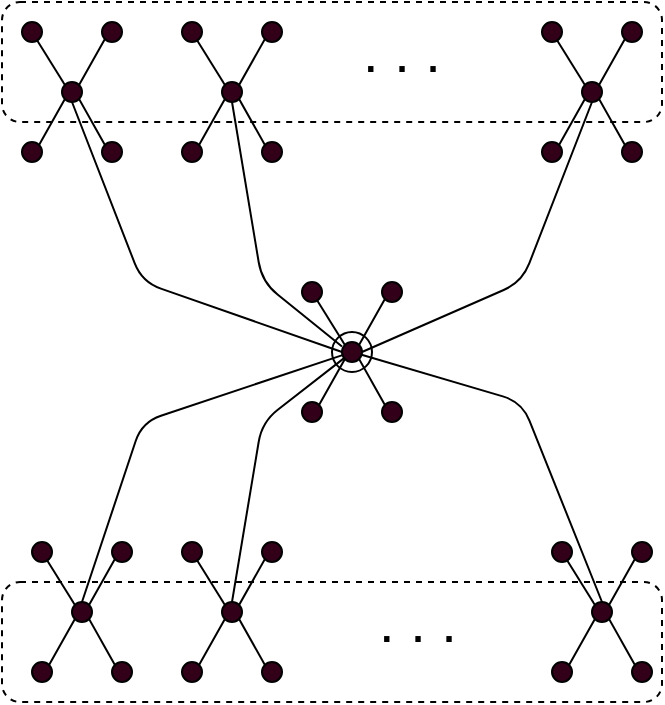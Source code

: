 <mxfile version="12.3.2" type="device" pages="1"><diagram id="JKT9m2sYlTY5TCumNvbe" name="Page-1"><mxGraphModel dx="546" dy="408" grid="1" gridSize="10" guides="1" tooltips="1" connect="1" arrows="1" fold="1" page="1" pageScale="1" pageWidth="850" pageHeight="1100" math="0" shadow="0"><root><mxCell id="0"/><mxCell id="1" parent="0"/><mxCell id="yA533VRyLKtDbiKbBju8-1" value="" style="ellipse;whiteSpace=wrap;html=1;aspect=fixed;fillColor=#33001A;" vertex="1" parent="1"><mxGeometry x="40" y="30" width="10" height="10" as="geometry"/></mxCell><mxCell id="yA533VRyLKtDbiKbBju8-2" value="" style="ellipse;whiteSpace=wrap;html=1;aspect=fixed;fillColor=#33001A;" vertex="1" parent="1"><mxGeometry x="80" y="30" width="10" height="10" as="geometry"/></mxCell><mxCell id="yA533VRyLKtDbiKbBju8-3" value="" style="ellipse;whiteSpace=wrap;html=1;aspect=fixed;fillColor=#33001A;" vertex="1" parent="1"><mxGeometry x="60" y="60" width="10" height="10" as="geometry"/></mxCell><mxCell id="yA533VRyLKtDbiKbBju8-4" value="" style="ellipse;whiteSpace=wrap;html=1;aspect=fixed;fillColor=#33001A;" vertex="1" parent="1"><mxGeometry x="40" y="90" width="10" height="10" as="geometry"/></mxCell><mxCell id="yA533VRyLKtDbiKbBju8-6" value="" style="ellipse;whiteSpace=wrap;html=1;aspect=fixed;fillColor=#33001A;" vertex="1" parent="1"><mxGeometry x="80" y="90" width="10" height="10" as="geometry"/></mxCell><mxCell id="yA533VRyLKtDbiKbBju8-7" value="" style="endArrow=none;html=1;exitX=0;exitY=0;exitDx=0;exitDy=0;" edge="1" parent="1" source="yA533VRyLKtDbiKbBju8-3" target="yA533VRyLKtDbiKbBju8-1"><mxGeometry width="50" height="50" relative="1" as="geometry"><mxPoint x="40" y="180" as="sourcePoint"/><mxPoint x="49" y="39" as="targetPoint"/></mxGeometry></mxCell><mxCell id="yA533VRyLKtDbiKbBju8-9" value="" style="endArrow=none;html=1;entryX=0;entryY=1;entryDx=0;entryDy=0;exitX=1;exitY=0;exitDx=0;exitDy=0;" edge="1" parent="1" source="yA533VRyLKtDbiKbBju8-3" target="yA533VRyLKtDbiKbBju8-2"><mxGeometry width="50" height="50" relative="1" as="geometry"><mxPoint x="40" y="180" as="sourcePoint"/><mxPoint x="90" y="130" as="targetPoint"/></mxGeometry></mxCell><mxCell id="yA533VRyLKtDbiKbBju8-10" value="" style="endArrow=none;html=1;entryX=0;entryY=1;entryDx=0;entryDy=0;exitX=1;exitY=0;exitDx=0;exitDy=0;" edge="1" parent="1" source="yA533VRyLKtDbiKbBju8-4" target="yA533VRyLKtDbiKbBju8-3"><mxGeometry width="50" height="50" relative="1" as="geometry"><mxPoint x="40" y="180" as="sourcePoint"/><mxPoint x="90" y="130" as="targetPoint"/></mxGeometry></mxCell><mxCell id="yA533VRyLKtDbiKbBju8-12" value="" style="endArrow=none;html=1;entryX=1;entryY=1;entryDx=0;entryDy=0;exitX=0;exitY=0;exitDx=0;exitDy=0;" edge="1" parent="1" source="yA533VRyLKtDbiKbBju8-6" target="yA533VRyLKtDbiKbBju8-3"><mxGeometry width="50" height="50" relative="1" as="geometry"><mxPoint x="40" y="170" as="sourcePoint"/><mxPoint x="90" y="120" as="targetPoint"/></mxGeometry></mxCell><mxCell id="yA533VRyLKtDbiKbBju8-13" value="" style="ellipse;whiteSpace=wrap;html=1;aspect=fixed;fillColor=#33001A;" vertex="1" parent="1"><mxGeometry x="120" y="30" width="10" height="10" as="geometry"/></mxCell><mxCell id="yA533VRyLKtDbiKbBju8-14" value="" style="ellipse;whiteSpace=wrap;html=1;aspect=fixed;fillColor=#33001A;" vertex="1" parent="1"><mxGeometry x="160" y="30" width="10" height="10" as="geometry"/></mxCell><mxCell id="yA533VRyLKtDbiKbBju8-15" value="" style="ellipse;whiteSpace=wrap;html=1;aspect=fixed;fillColor=#33001A;" vertex="1" parent="1"><mxGeometry x="140" y="60" width="10" height="10" as="geometry"/></mxCell><mxCell id="yA533VRyLKtDbiKbBju8-16" value="" style="ellipse;whiteSpace=wrap;html=1;aspect=fixed;fillColor=#33001A;" vertex="1" parent="1"><mxGeometry x="120" y="90" width="10" height="10" as="geometry"/></mxCell><mxCell id="yA533VRyLKtDbiKbBju8-17" value="" style="ellipse;whiteSpace=wrap;html=1;aspect=fixed;fillColor=#33001A;" vertex="1" parent="1"><mxGeometry x="160" y="90" width="10" height="10" as="geometry"/></mxCell><mxCell id="yA533VRyLKtDbiKbBju8-18" value="" style="endArrow=none;html=1;exitX=0;exitY=0;exitDx=0;exitDy=0;" edge="1" source="yA533VRyLKtDbiKbBju8-15" target="yA533VRyLKtDbiKbBju8-13" parent="1"><mxGeometry width="50" height="50" relative="1" as="geometry"><mxPoint x="120" y="180" as="sourcePoint"/><mxPoint x="129" y="39" as="targetPoint"/></mxGeometry></mxCell><mxCell id="yA533VRyLKtDbiKbBju8-19" value="" style="endArrow=none;html=1;entryX=0;entryY=1;entryDx=0;entryDy=0;exitX=1;exitY=0;exitDx=0;exitDy=0;" edge="1" source="yA533VRyLKtDbiKbBju8-15" target="yA533VRyLKtDbiKbBju8-14" parent="1"><mxGeometry width="50" height="50" relative="1" as="geometry"><mxPoint x="120" y="180" as="sourcePoint"/><mxPoint x="170" y="130" as="targetPoint"/></mxGeometry></mxCell><mxCell id="yA533VRyLKtDbiKbBju8-20" value="" style="endArrow=none;html=1;entryX=0;entryY=1;entryDx=0;entryDy=0;exitX=1;exitY=0;exitDx=0;exitDy=0;" edge="1" source="yA533VRyLKtDbiKbBju8-16" target="yA533VRyLKtDbiKbBju8-15" parent="1"><mxGeometry width="50" height="50" relative="1" as="geometry"><mxPoint x="120" y="180" as="sourcePoint"/><mxPoint x="170" y="130" as="targetPoint"/></mxGeometry></mxCell><mxCell id="yA533VRyLKtDbiKbBju8-21" value="" style="endArrow=none;html=1;entryX=1;entryY=1;entryDx=0;entryDy=0;exitX=0;exitY=0;exitDx=0;exitDy=0;" edge="1" source="yA533VRyLKtDbiKbBju8-17" target="yA533VRyLKtDbiKbBju8-15" parent="1"><mxGeometry width="50" height="50" relative="1" as="geometry"><mxPoint x="120" y="170" as="sourcePoint"/><mxPoint x="170" y="120" as="targetPoint"/></mxGeometry></mxCell><mxCell id="yA533VRyLKtDbiKbBju8-22" value="" style="ellipse;whiteSpace=wrap;html=1;aspect=fixed;fillColor=#33001A;" vertex="1" parent="1"><mxGeometry x="300" y="30" width="10" height="10" as="geometry"/></mxCell><mxCell id="yA533VRyLKtDbiKbBju8-23" value="" style="ellipse;whiteSpace=wrap;html=1;aspect=fixed;fillColor=#33001A;" vertex="1" parent="1"><mxGeometry x="340" y="30" width="10" height="10" as="geometry"/></mxCell><mxCell id="yA533VRyLKtDbiKbBju8-24" value="" style="ellipse;whiteSpace=wrap;html=1;aspect=fixed;fillColor=#33001A;" vertex="1" parent="1"><mxGeometry x="320" y="60" width="10" height="10" as="geometry"/></mxCell><mxCell id="yA533VRyLKtDbiKbBju8-25" value="" style="ellipse;whiteSpace=wrap;html=1;aspect=fixed;fillColor=#33001A;" vertex="1" parent="1"><mxGeometry x="300" y="90" width="10" height="10" as="geometry"/></mxCell><mxCell id="yA533VRyLKtDbiKbBju8-26" value="" style="ellipse;whiteSpace=wrap;html=1;aspect=fixed;fillColor=#33001A;" vertex="1" parent="1"><mxGeometry x="340" y="90" width="10" height="10" as="geometry"/></mxCell><mxCell id="yA533VRyLKtDbiKbBju8-27" value="" style="endArrow=none;html=1;exitX=0;exitY=0;exitDx=0;exitDy=0;" edge="1" source="yA533VRyLKtDbiKbBju8-24" target="yA533VRyLKtDbiKbBju8-22" parent="1"><mxGeometry width="50" height="50" relative="1" as="geometry"><mxPoint x="300" y="180" as="sourcePoint"/><mxPoint x="309" y="39" as="targetPoint"/></mxGeometry></mxCell><mxCell id="yA533VRyLKtDbiKbBju8-28" value="" style="endArrow=none;html=1;entryX=0;entryY=1;entryDx=0;entryDy=0;exitX=1;exitY=0;exitDx=0;exitDy=0;" edge="1" source="yA533VRyLKtDbiKbBju8-24" target="yA533VRyLKtDbiKbBju8-23" parent="1"><mxGeometry width="50" height="50" relative="1" as="geometry"><mxPoint x="300" y="180" as="sourcePoint"/><mxPoint x="350" y="130" as="targetPoint"/></mxGeometry></mxCell><mxCell id="yA533VRyLKtDbiKbBju8-29" value="" style="endArrow=none;html=1;entryX=0;entryY=1;entryDx=0;entryDy=0;exitX=1;exitY=0;exitDx=0;exitDy=0;" edge="1" source="yA533VRyLKtDbiKbBju8-25" target="yA533VRyLKtDbiKbBju8-24" parent="1"><mxGeometry width="50" height="50" relative="1" as="geometry"><mxPoint x="300" y="180" as="sourcePoint"/><mxPoint x="350" y="130" as="targetPoint"/></mxGeometry></mxCell><mxCell id="yA533VRyLKtDbiKbBju8-30" value="" style="endArrow=none;html=1;entryX=1;entryY=1;entryDx=0;entryDy=0;exitX=0;exitY=0;exitDx=0;exitDy=0;" edge="1" source="yA533VRyLKtDbiKbBju8-26" target="yA533VRyLKtDbiKbBju8-24" parent="1"><mxGeometry width="50" height="50" relative="1" as="geometry"><mxPoint x="300" y="170" as="sourcePoint"/><mxPoint x="350" y="120" as="targetPoint"/></mxGeometry></mxCell><mxCell id="yA533VRyLKtDbiKbBju8-49" value="" style="ellipse;whiteSpace=wrap;html=1;aspect=fixed;fillColor=#33001A;" vertex="1" parent="1"><mxGeometry x="180" y="160" width="10" height="10" as="geometry"/></mxCell><mxCell id="yA533VRyLKtDbiKbBju8-50" value="" style="ellipse;whiteSpace=wrap;html=1;aspect=fixed;fillColor=#33001A;" vertex="1" parent="1"><mxGeometry x="220" y="160" width="10" height="10" as="geometry"/></mxCell><mxCell id="yA533VRyLKtDbiKbBju8-51" value="" style="ellipse;whiteSpace=wrap;html=1;aspect=fixed;fillColor=#33001A;" vertex="1" parent="1"><mxGeometry x="200" y="190" width="10" height="10" as="geometry"/></mxCell><mxCell id="yA533VRyLKtDbiKbBju8-52" value="" style="ellipse;whiteSpace=wrap;html=1;aspect=fixed;fillColor=#33001A;" vertex="1" parent="1"><mxGeometry x="180" y="220" width="10" height="10" as="geometry"/></mxCell><mxCell id="yA533VRyLKtDbiKbBju8-53" value="" style="ellipse;whiteSpace=wrap;html=1;aspect=fixed;fillColor=#33001A;" vertex="1" parent="1"><mxGeometry x="220" y="220" width="10" height="10" as="geometry"/></mxCell><mxCell id="yA533VRyLKtDbiKbBju8-54" value="" style="endArrow=none;html=1;exitX=0;exitY=0;exitDx=0;exitDy=0;" edge="1" source="yA533VRyLKtDbiKbBju8-51" target="yA533VRyLKtDbiKbBju8-49" parent="1"><mxGeometry width="50" height="50" relative="1" as="geometry"><mxPoint x="180" y="310" as="sourcePoint"/><mxPoint x="189" y="169" as="targetPoint"/></mxGeometry></mxCell><mxCell id="yA533VRyLKtDbiKbBju8-55" value="" style="endArrow=none;html=1;entryX=0;entryY=1;entryDx=0;entryDy=0;exitX=1;exitY=0;exitDx=0;exitDy=0;" edge="1" source="yA533VRyLKtDbiKbBju8-51" target="yA533VRyLKtDbiKbBju8-50" parent="1"><mxGeometry width="50" height="50" relative="1" as="geometry"><mxPoint x="180" y="310" as="sourcePoint"/><mxPoint x="230" y="260" as="targetPoint"/></mxGeometry></mxCell><mxCell id="yA533VRyLKtDbiKbBju8-56" value="" style="endArrow=none;html=1;entryX=0;entryY=1;entryDx=0;entryDy=0;exitX=1;exitY=0;exitDx=0;exitDy=0;" edge="1" source="yA533VRyLKtDbiKbBju8-52" target="yA533VRyLKtDbiKbBju8-51" parent="1"><mxGeometry width="50" height="50" relative="1" as="geometry"><mxPoint x="180" y="310" as="sourcePoint"/><mxPoint x="230" y="260" as="targetPoint"/></mxGeometry></mxCell><mxCell id="yA533VRyLKtDbiKbBju8-57" value="" style="endArrow=none;html=1;entryX=1;entryY=1;entryDx=0;entryDy=0;exitX=0;exitY=0;exitDx=0;exitDy=0;" edge="1" source="yA533VRyLKtDbiKbBju8-53" target="yA533VRyLKtDbiKbBju8-51" parent="1"><mxGeometry width="50" height="50" relative="1" as="geometry"><mxPoint x="180" y="300" as="sourcePoint"/><mxPoint x="230" y="250" as="targetPoint"/></mxGeometry></mxCell><mxCell id="yA533VRyLKtDbiKbBju8-203" value="" style="ellipse;whiteSpace=wrap;html=1;aspect=fixed;fillColor=#33001A;" vertex="1" parent="1"><mxGeometry x="45" y="290" width="10" height="10" as="geometry"/></mxCell><mxCell id="yA533VRyLKtDbiKbBju8-204" value="" style="ellipse;whiteSpace=wrap;html=1;aspect=fixed;fillColor=#33001A;" vertex="1" parent="1"><mxGeometry x="85" y="290" width="10" height="10" as="geometry"/></mxCell><mxCell id="yA533VRyLKtDbiKbBju8-205" value="" style="ellipse;whiteSpace=wrap;html=1;aspect=fixed;fillColor=#33001A;" vertex="1" parent="1"><mxGeometry x="65" y="320" width="10" height="10" as="geometry"/></mxCell><mxCell id="yA533VRyLKtDbiKbBju8-206" value="" style="ellipse;whiteSpace=wrap;html=1;aspect=fixed;fillColor=#33001A;" vertex="1" parent="1"><mxGeometry x="45" y="350" width="10" height="10" as="geometry"/></mxCell><mxCell id="yA533VRyLKtDbiKbBju8-207" value="" style="ellipse;whiteSpace=wrap;html=1;aspect=fixed;fillColor=#33001A;" vertex="1" parent="1"><mxGeometry x="85" y="350" width="10" height="10" as="geometry"/></mxCell><mxCell id="yA533VRyLKtDbiKbBju8-208" value="" style="endArrow=none;html=1;exitX=0;exitY=0;exitDx=0;exitDy=0;" edge="1" source="yA533VRyLKtDbiKbBju8-205" target="yA533VRyLKtDbiKbBju8-203" parent="1"><mxGeometry width="50" height="50" relative="1" as="geometry"><mxPoint x="45" y="440" as="sourcePoint"/><mxPoint x="54" y="299" as="targetPoint"/></mxGeometry></mxCell><mxCell id="yA533VRyLKtDbiKbBju8-209" value="" style="endArrow=none;html=1;entryX=0;entryY=1;entryDx=0;entryDy=0;exitX=1;exitY=0;exitDx=0;exitDy=0;" edge="1" source="yA533VRyLKtDbiKbBju8-205" target="yA533VRyLKtDbiKbBju8-204" parent="1"><mxGeometry width="50" height="50" relative="1" as="geometry"><mxPoint x="45" y="440" as="sourcePoint"/><mxPoint x="95" y="390" as="targetPoint"/></mxGeometry></mxCell><mxCell id="yA533VRyLKtDbiKbBju8-210" value="" style="endArrow=none;html=1;entryX=0;entryY=1;entryDx=0;entryDy=0;exitX=1;exitY=0;exitDx=0;exitDy=0;" edge="1" source="yA533VRyLKtDbiKbBju8-206" target="yA533VRyLKtDbiKbBju8-205" parent="1"><mxGeometry width="50" height="50" relative="1" as="geometry"><mxPoint x="45" y="440" as="sourcePoint"/><mxPoint x="95" y="390" as="targetPoint"/></mxGeometry></mxCell><mxCell id="yA533VRyLKtDbiKbBju8-211" value="" style="endArrow=none;html=1;entryX=1;entryY=1;entryDx=0;entryDy=0;exitX=0;exitY=0;exitDx=0;exitDy=0;" edge="1" source="yA533VRyLKtDbiKbBju8-207" target="yA533VRyLKtDbiKbBju8-205" parent="1"><mxGeometry width="50" height="50" relative="1" as="geometry"><mxPoint x="45" y="430" as="sourcePoint"/><mxPoint x="95" y="380" as="targetPoint"/></mxGeometry></mxCell><mxCell id="yA533VRyLKtDbiKbBju8-212" value="" style="ellipse;whiteSpace=wrap;html=1;aspect=fixed;fillColor=#33001A;" vertex="1" parent="1"><mxGeometry x="120" y="290" width="10" height="10" as="geometry"/></mxCell><mxCell id="yA533VRyLKtDbiKbBju8-213" value="" style="ellipse;whiteSpace=wrap;html=1;aspect=fixed;fillColor=#33001A;" vertex="1" parent="1"><mxGeometry x="160" y="290" width="10" height="10" as="geometry"/></mxCell><mxCell id="yA533VRyLKtDbiKbBju8-214" value="" style="ellipse;whiteSpace=wrap;html=1;aspect=fixed;fillColor=#33001A;" vertex="1" parent="1"><mxGeometry x="140" y="320" width="10" height="10" as="geometry"/></mxCell><mxCell id="yA533VRyLKtDbiKbBju8-215" value="" style="ellipse;whiteSpace=wrap;html=1;aspect=fixed;fillColor=#33001A;" vertex="1" parent="1"><mxGeometry x="120" y="350" width="10" height="10" as="geometry"/></mxCell><mxCell id="yA533VRyLKtDbiKbBju8-216" value="" style="ellipse;whiteSpace=wrap;html=1;aspect=fixed;fillColor=#33001A;" vertex="1" parent="1"><mxGeometry x="160" y="350" width="10" height="10" as="geometry"/></mxCell><mxCell id="yA533VRyLKtDbiKbBju8-217" value="" style="endArrow=none;html=1;exitX=0;exitY=0;exitDx=0;exitDy=0;" edge="1" source="yA533VRyLKtDbiKbBju8-214" target="yA533VRyLKtDbiKbBju8-212" parent="1"><mxGeometry width="50" height="50" relative="1" as="geometry"><mxPoint x="120" y="440" as="sourcePoint"/><mxPoint x="129" y="299" as="targetPoint"/></mxGeometry></mxCell><mxCell id="yA533VRyLKtDbiKbBju8-218" value="" style="endArrow=none;html=1;entryX=0;entryY=1;entryDx=0;entryDy=0;exitX=1;exitY=0;exitDx=0;exitDy=0;" edge="1" source="yA533VRyLKtDbiKbBju8-214" target="yA533VRyLKtDbiKbBju8-213" parent="1"><mxGeometry width="50" height="50" relative="1" as="geometry"><mxPoint x="120" y="440" as="sourcePoint"/><mxPoint x="170" y="390" as="targetPoint"/></mxGeometry></mxCell><mxCell id="yA533VRyLKtDbiKbBju8-219" value="" style="endArrow=none;html=1;entryX=0;entryY=1;entryDx=0;entryDy=0;exitX=1;exitY=0;exitDx=0;exitDy=0;" edge="1" source="yA533VRyLKtDbiKbBju8-215" target="yA533VRyLKtDbiKbBju8-214" parent="1"><mxGeometry width="50" height="50" relative="1" as="geometry"><mxPoint x="120" y="440" as="sourcePoint"/><mxPoint x="170" y="390" as="targetPoint"/></mxGeometry></mxCell><mxCell id="yA533VRyLKtDbiKbBju8-220" value="" style="endArrow=none;html=1;entryX=1;entryY=1;entryDx=0;entryDy=0;exitX=0;exitY=0;exitDx=0;exitDy=0;" edge="1" source="yA533VRyLKtDbiKbBju8-216" target="yA533VRyLKtDbiKbBju8-214" parent="1"><mxGeometry width="50" height="50" relative="1" as="geometry"><mxPoint x="120" y="430" as="sourcePoint"/><mxPoint x="170" y="380" as="targetPoint"/></mxGeometry></mxCell><mxCell id="yA533VRyLKtDbiKbBju8-221" value="" style="ellipse;whiteSpace=wrap;html=1;aspect=fixed;fillColor=#33001A;" vertex="1" parent="1"><mxGeometry x="305" y="290" width="10" height="10" as="geometry"/></mxCell><mxCell id="yA533VRyLKtDbiKbBju8-222" value="" style="ellipse;whiteSpace=wrap;html=1;aspect=fixed;fillColor=#33001A;" vertex="1" parent="1"><mxGeometry x="345" y="290" width="10" height="10" as="geometry"/></mxCell><mxCell id="yA533VRyLKtDbiKbBju8-223" value="" style="ellipse;whiteSpace=wrap;html=1;aspect=fixed;fillColor=#33001A;" vertex="1" parent="1"><mxGeometry x="325" y="320" width="10" height="10" as="geometry"/></mxCell><mxCell id="yA533VRyLKtDbiKbBju8-224" value="" style="ellipse;whiteSpace=wrap;html=1;aspect=fixed;fillColor=#33001A;" vertex="1" parent="1"><mxGeometry x="305" y="350" width="10" height="10" as="geometry"/></mxCell><mxCell id="yA533VRyLKtDbiKbBju8-225" value="" style="ellipse;whiteSpace=wrap;html=1;aspect=fixed;fillColor=#33001A;" vertex="1" parent="1"><mxGeometry x="345" y="350" width="10" height="10" as="geometry"/></mxCell><mxCell id="yA533VRyLKtDbiKbBju8-226" value="" style="endArrow=none;html=1;exitX=0;exitY=0;exitDx=0;exitDy=0;" edge="1" source="yA533VRyLKtDbiKbBju8-223" target="yA533VRyLKtDbiKbBju8-221" parent="1"><mxGeometry width="50" height="50" relative="1" as="geometry"><mxPoint x="305" y="440" as="sourcePoint"/><mxPoint x="314" y="299" as="targetPoint"/></mxGeometry></mxCell><mxCell id="yA533VRyLKtDbiKbBju8-227" value="" style="endArrow=none;html=1;entryX=0;entryY=1;entryDx=0;entryDy=0;exitX=1;exitY=0;exitDx=0;exitDy=0;" edge="1" source="yA533VRyLKtDbiKbBju8-223" target="yA533VRyLKtDbiKbBju8-222" parent="1"><mxGeometry width="50" height="50" relative="1" as="geometry"><mxPoint x="305" y="440" as="sourcePoint"/><mxPoint x="355" y="390" as="targetPoint"/></mxGeometry></mxCell><mxCell id="yA533VRyLKtDbiKbBju8-228" value="" style="endArrow=none;html=1;entryX=0;entryY=1;entryDx=0;entryDy=0;exitX=1;exitY=0;exitDx=0;exitDy=0;" edge="1" source="yA533VRyLKtDbiKbBju8-224" target="yA533VRyLKtDbiKbBju8-223" parent="1"><mxGeometry width="50" height="50" relative="1" as="geometry"><mxPoint x="305" y="440" as="sourcePoint"/><mxPoint x="355" y="390" as="targetPoint"/></mxGeometry></mxCell><mxCell id="yA533VRyLKtDbiKbBju8-229" value="" style="endArrow=none;html=1;entryX=1;entryY=1;entryDx=0;entryDy=0;exitX=0;exitY=0;exitDx=0;exitDy=0;" edge="1" source="yA533VRyLKtDbiKbBju8-225" target="yA533VRyLKtDbiKbBju8-223" parent="1"><mxGeometry width="50" height="50" relative="1" as="geometry"><mxPoint x="305" y="430" as="sourcePoint"/><mxPoint x="355" y="380" as="targetPoint"/></mxGeometry></mxCell><mxCell id="yA533VRyLKtDbiKbBju8-231" value="" style="endArrow=none;html=1;jumpStyle=arc;entryX=0.5;entryY=1;entryDx=0;entryDy=0;exitX=0;exitY=0.5;exitDx=0;exitDy=0;" edge="1" parent="1" source="yA533VRyLKtDbiKbBju8-51" target="yA533VRyLKtDbiKbBju8-3"><mxGeometry width="50" height="50" relative="1" as="geometry"><mxPoint x="200" y="200" as="sourcePoint"/><mxPoint x="90" y="380" as="targetPoint"/><Array as="points"><mxPoint x="100" y="160"/></Array></mxGeometry></mxCell><mxCell id="yA533VRyLKtDbiKbBju8-232" value="" style="endArrow=none;html=1;entryX=0.5;entryY=1;entryDx=0;entryDy=0;exitX=0;exitY=0.225;exitDx=0;exitDy=0;exitPerimeter=0;" edge="1" parent="1" source="yA533VRyLKtDbiKbBju8-51" target="yA533VRyLKtDbiKbBju8-15"><mxGeometry width="50" height="50" relative="1" as="geometry"><mxPoint x="201" y="191" as="sourcePoint"/><mxPoint x="90" y="380" as="targetPoint"/><Array as="points"><mxPoint x="160" y="160"/></Array></mxGeometry></mxCell><mxCell id="yA533VRyLKtDbiKbBju8-233" value="" style="endArrow=none;html=1;entryX=0.5;entryY=1;entryDx=0;entryDy=0;exitX=1;exitY=0.5;exitDx=0;exitDy=0;" edge="1" parent="1" source="yA533VRyLKtDbiKbBju8-51" target="yA533VRyLKtDbiKbBju8-24"><mxGeometry width="50" height="50" relative="1" as="geometry"><mxPoint x="40" y="430" as="sourcePoint"/><mxPoint x="90" y="380" as="targetPoint"/><Array as="points"><mxPoint x="290" y="160"/></Array></mxGeometry></mxCell><mxCell id="yA533VRyLKtDbiKbBju8-234" value="" style="endArrow=none;html=1;exitX=0.5;exitY=0;exitDx=0;exitDy=0;" edge="1" parent="1" source="yA533VRyLKtDbiKbBju8-205" target="yA533VRyLKtDbiKbBju8-51"><mxGeometry width="50" height="50" relative="1" as="geometry"><mxPoint x="40" y="430" as="sourcePoint"/><mxPoint x="190" y="198" as="targetPoint"/><Array as="points"><mxPoint x="100" y="230"/></Array></mxGeometry></mxCell><mxCell id="yA533VRyLKtDbiKbBju8-235" value="" style="endArrow=none;html=1;exitX=0.5;exitY=0;exitDx=0;exitDy=0;" edge="1" parent="1" source="yA533VRyLKtDbiKbBju8-214" target="yA533VRyLKtDbiKbBju8-51"><mxGeometry width="50" height="50" relative="1" as="geometry"><mxPoint x="40" y="430" as="sourcePoint"/><mxPoint x="200" y="200" as="targetPoint"/><Array as="points"><mxPoint x="160" y="230"/></Array></mxGeometry></mxCell><mxCell id="yA533VRyLKtDbiKbBju8-236" value="" style="endArrow=none;html=1;exitX=0.5;exitY=0;exitDx=0;exitDy=0;" edge="1" parent="1" source="yA533VRyLKtDbiKbBju8-223" target="yA533VRyLKtDbiKbBju8-51"><mxGeometry width="50" height="50" relative="1" as="geometry"><mxPoint x="40" y="430" as="sourcePoint"/><mxPoint x="90" y="380" as="targetPoint"/><Array as="points"><mxPoint x="290" y="220"/></Array></mxGeometry></mxCell><mxCell id="yA533VRyLKtDbiKbBju8-237" value="" style="rounded=1;whiteSpace=wrap;html=1;fillColor=none;dashed=1;" vertex="1" parent="1"><mxGeometry x="30" y="20" width="330" height="60" as="geometry"/></mxCell><mxCell id="yA533VRyLKtDbiKbBju8-238" value="" style="rounded=1;whiteSpace=wrap;html=1;fillColor=none;dashed=1;" vertex="1" parent="1"><mxGeometry x="30" y="310" width="330" height="60" as="geometry"/></mxCell><mxCell id="yA533VRyLKtDbiKbBju8-244" value="" style="ellipse;whiteSpace=wrap;html=1;aspect=fixed;fillColor=none;" vertex="1" parent="1"><mxGeometry x="195" y="185" width="20" height="20" as="geometry"/></mxCell><mxCell id="yA533VRyLKtDbiKbBju8-245" value="&lt;font style=&quot;font-size: 28px&quot;&gt;. . .&lt;/font&gt;" style="text;html=1;strokeColor=none;fillColor=none;align=center;verticalAlign=middle;whiteSpace=wrap;rounded=0;" vertex="1" parent="1"><mxGeometry x="190" y="35" width="80" height="20" as="geometry"/></mxCell><mxCell id="yA533VRyLKtDbiKbBju8-246" value="&lt;font style=&quot;font-size: 28px&quot;&gt;. . .&lt;/font&gt;" style="text;html=1;strokeColor=none;fillColor=none;align=center;verticalAlign=middle;whiteSpace=wrap;rounded=0;" vertex="1" parent="1"><mxGeometry x="197.5" y="320" width="80" height="20" as="geometry"/></mxCell></root></mxGraphModel></diagram></mxfile>